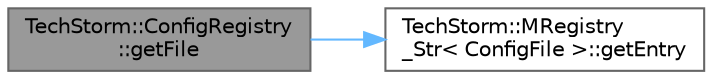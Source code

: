digraph "TechStorm::ConfigRegistry::getFile"
{
 // LATEX_PDF_SIZE
  bgcolor="transparent";
  edge [fontname=Helvetica,fontsize=10,labelfontname=Helvetica,labelfontsize=10];
  node [fontname=Helvetica,fontsize=10,shape=box,height=0.2,width=0.4];
  rankdir="LR";
  Node1 [id="Node000001",label="TechStorm::ConfigRegistry\l::getFile",height=0.2,width=0.4,color="gray40", fillcolor="grey60", style="filled", fontcolor="black",tooltip=" "];
  Node1 -> Node2 [id="edge1_Node000001_Node000002",color="steelblue1",style="solid",tooltip=" "];
  Node2 [id="Node000002",label="TechStorm::MRegistry\l_Str\< ConfigFile \>::getEntry",height=0.2,width=0.4,color="grey40", fillcolor="white", style="filled",URL="$class_tech_storm_1_1_m_registry___str.html#a272ce0c184e34e7a2e095c3d99fee0c2",tooltip=" "];
}
